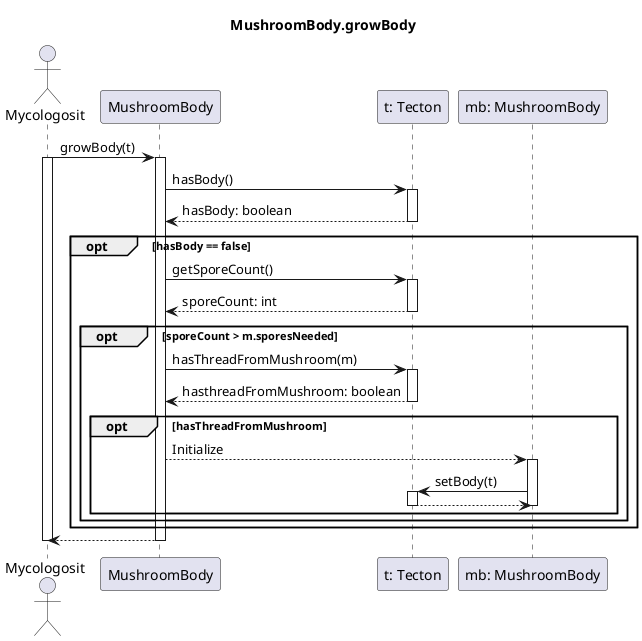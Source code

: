 @startuml Grow Body
title MushroomBody.growBody

actor "Mycologosit" as mycologist
participant "MushroomBody" as m
participant "t: Tecton" as t
participant "mb: MushroomBody" as mb

mycologist -> m: growBody(t)
activate mycologist
activate m

m -> t: hasBody()
activate t
t --> m: hasBody: boolean
deactivate t

    opt hasBody == false
        m -> t: getSporeCount()
        activate t
        t --> m: sporeCount: int
        deactivate t
        
        opt sporeCount > m.sporesNeeded
            m -> t: hasThreadFromMushroom(m)
            activate t
            t --> m: hasthreadFromMushroom: boolean
            deactivate t

            opt hasThreadFromMushroom
                m --> mb: Initialize
                activate mb
                mb -> t: setBody(t)
                activate t
                t --> mb
                deactivate t
                deactivate mb
            end
        end
    end
mycologist <-- m

deactivate m
deactivate mycologist

@enduml